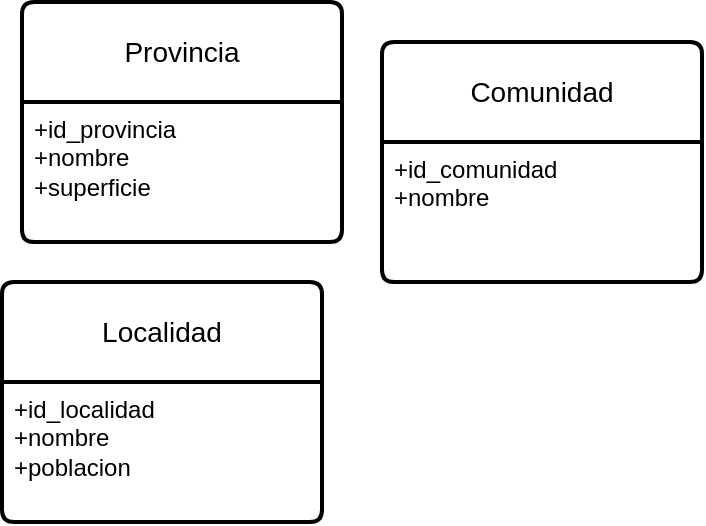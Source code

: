 <mxfile version="22.0.4" type="github">
  <diagram id="R2lEEEUBdFMjLlhIrx00" name="Page-1">
    <mxGraphModel dx="521" dy="565" grid="1" gridSize="10" guides="1" tooltips="1" connect="1" arrows="1" fold="1" page="1" pageScale="1" pageWidth="850" pageHeight="1100" math="0" shadow="0" extFonts="Permanent Marker^https://fonts.googleapis.com/css?family=Permanent+Marker">
      <root>
        <mxCell id="0" />
        <mxCell id="1" parent="0" />
        <mxCell id="d7hhRoVu3XtH6k2qPUHQ-1" value="Localidad" style="swimlane;childLayout=stackLayout;horizontal=1;startSize=50;horizontalStack=0;rounded=1;fontSize=14;fontStyle=0;strokeWidth=2;resizeParent=0;resizeLast=1;shadow=0;dashed=0;align=center;arcSize=4;whiteSpace=wrap;html=1;" vertex="1" parent="1">
          <mxGeometry x="40" y="160" width="160" height="120" as="geometry" />
        </mxCell>
        <mxCell id="d7hhRoVu3XtH6k2qPUHQ-2" value="+id_localidad&lt;br&gt;+nombre&lt;br&gt;+poblacion" style="align=left;strokeColor=none;fillColor=none;spacingLeft=4;fontSize=12;verticalAlign=top;resizable=0;rotatable=0;part=1;html=1;" vertex="1" parent="d7hhRoVu3XtH6k2qPUHQ-1">
          <mxGeometry y="50" width="160" height="70" as="geometry" />
        </mxCell>
        <mxCell id="d7hhRoVu3XtH6k2qPUHQ-3" value="Provincia" style="swimlane;childLayout=stackLayout;horizontal=1;startSize=50;horizontalStack=0;rounded=1;fontSize=14;fontStyle=0;strokeWidth=2;resizeParent=0;resizeLast=1;shadow=0;dashed=0;align=center;arcSize=4;whiteSpace=wrap;html=1;" vertex="1" parent="1">
          <mxGeometry x="50" y="20" width="160" height="120" as="geometry" />
        </mxCell>
        <mxCell id="d7hhRoVu3XtH6k2qPUHQ-4" value="+id_provincia&lt;br&gt;+nombre&lt;br&gt;+superficie" style="align=left;strokeColor=none;fillColor=none;spacingLeft=4;fontSize=12;verticalAlign=top;resizable=0;rotatable=0;part=1;html=1;" vertex="1" parent="d7hhRoVu3XtH6k2qPUHQ-3">
          <mxGeometry y="50" width="160" height="70" as="geometry" />
        </mxCell>
        <mxCell id="d7hhRoVu3XtH6k2qPUHQ-5" value="Comunidad" style="swimlane;childLayout=stackLayout;horizontal=1;startSize=50;horizontalStack=0;rounded=1;fontSize=14;fontStyle=0;strokeWidth=2;resizeParent=0;resizeLast=1;shadow=0;dashed=0;align=center;arcSize=4;whiteSpace=wrap;html=1;" vertex="1" parent="1">
          <mxGeometry x="230" y="40" width="160" height="120" as="geometry" />
        </mxCell>
        <mxCell id="d7hhRoVu3XtH6k2qPUHQ-6" value="+id_comunidad&lt;br&gt;+nombre" style="align=left;strokeColor=none;fillColor=none;spacingLeft=4;fontSize=12;verticalAlign=top;resizable=0;rotatable=0;part=1;html=1;" vertex="1" parent="d7hhRoVu3XtH6k2qPUHQ-5">
          <mxGeometry y="50" width="160" height="70" as="geometry" />
        </mxCell>
      </root>
    </mxGraphModel>
  </diagram>
</mxfile>
